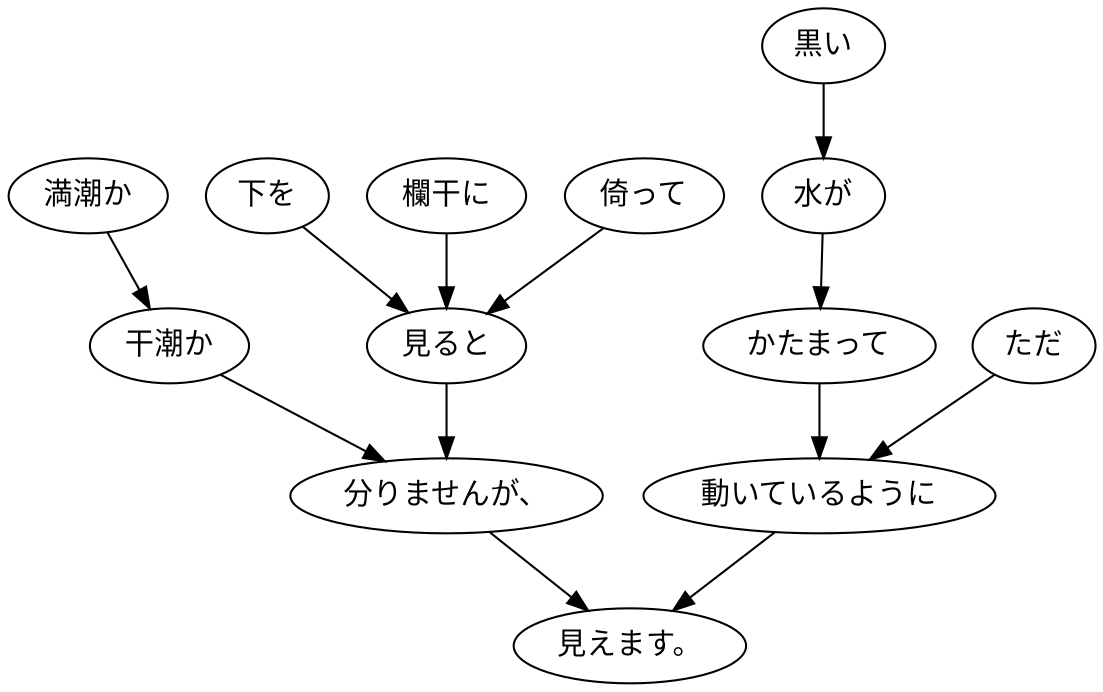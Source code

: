 digraph graph1120 {
	node0 [label="欄干に"];
	node1 [label="倚って"];
	node2 [label="下を"];
	node3 [label="見ると"];
	node4 [label="満潮か"];
	node5 [label="干潮か"];
	node6 [label="分りませんが、"];
	node7 [label="黒い"];
	node8 [label="水が"];
	node9 [label="かたまって"];
	node10 [label="ただ"];
	node11 [label="動いているように"];
	node12 [label="見えます。"];
	node0 -> node3;
	node1 -> node3;
	node2 -> node3;
	node3 -> node6;
	node4 -> node5;
	node5 -> node6;
	node6 -> node12;
	node7 -> node8;
	node8 -> node9;
	node9 -> node11;
	node10 -> node11;
	node11 -> node12;
}
